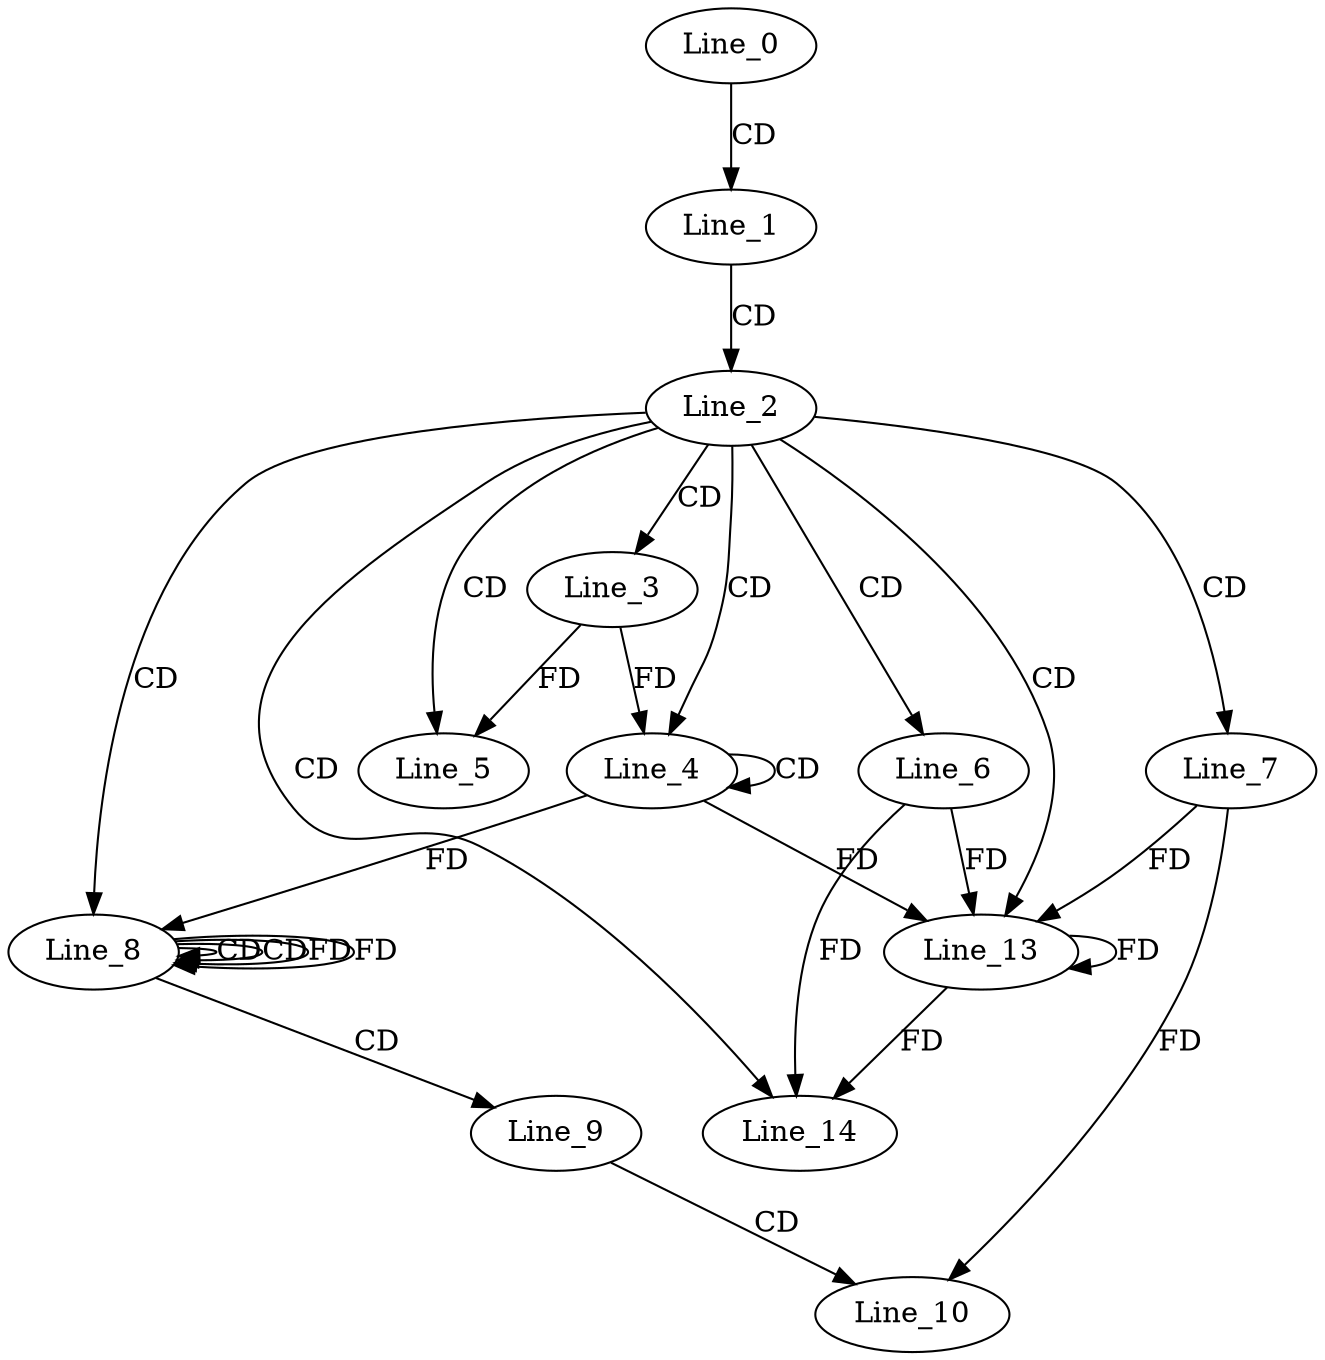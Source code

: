digraph G {
  Line_0;
  Line_1;
  Line_2;
  Line_3;
  Line_4;
  Line_4;
  Line_5;
  Line_6;
  Line_7;
  Line_8;
  Line_8;
  Line_8;
  Line_9;
  Line_10;
  Line_13;
  Line_14;
  Line_0 -> Line_1 [ label="CD" ];
  Line_1 -> Line_2 [ label="CD" ];
  Line_2 -> Line_3 [ label="CD" ];
  Line_2 -> Line_4 [ label="CD" ];
  Line_4 -> Line_4 [ label="CD" ];
  Line_3 -> Line_4 [ label="FD" ];
  Line_2 -> Line_5 [ label="CD" ];
  Line_3 -> Line_5 [ label="FD" ];
  Line_2 -> Line_6 [ label="CD" ];
  Line_2 -> Line_7 [ label="CD" ];
  Line_2 -> Line_8 [ label="CD" ];
  Line_8 -> Line_8 [ label="CD" ];
  Line_4 -> Line_8 [ label="FD" ];
  Line_8 -> Line_8 [ label="CD" ];
  Line_8 -> Line_8 [ label="FD" ];
  Line_8 -> Line_9 [ label="CD" ];
  Line_9 -> Line_10 [ label="CD" ];
  Line_7 -> Line_10 [ label="FD" ];
  Line_2 -> Line_13 [ label="CD" ];
  Line_6 -> Line_13 [ label="FD" ];
  Line_13 -> Line_13 [ label="FD" ];
  Line_7 -> Line_13 [ label="FD" ];
  Line_4 -> Line_13 [ label="FD" ];
  Line_2 -> Line_14 [ label="CD" ];
  Line_6 -> Line_14 [ label="FD" ];
  Line_13 -> Line_14 [ label="FD" ];
  Line_8 -> Line_8 [ label="FD" ];
}
